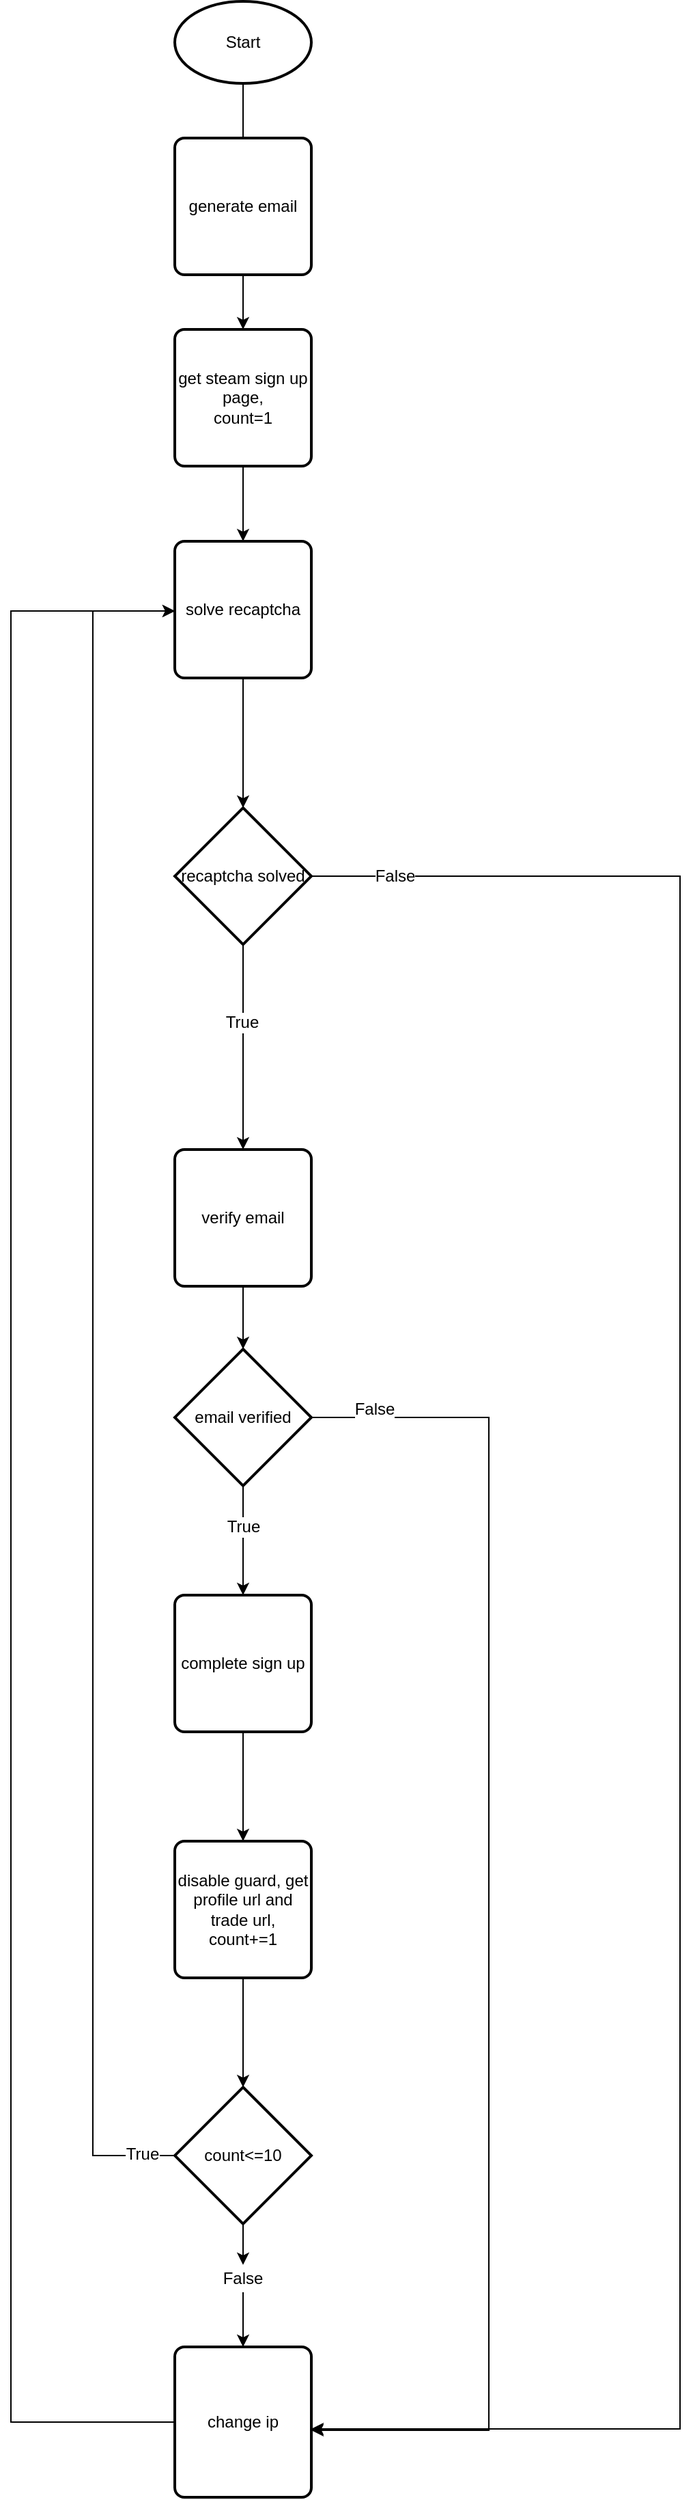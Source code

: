 <mxfile version="12.7.8" type="github"><diagram id="C5RBs43oDa-KdzZeNtuy" name="SAR"><mxGraphModel dx="609" dy="397" grid="1" gridSize="10" guides="1" tooltips="1" connect="1" arrows="1" fold="1" page="1" pageScale="1" pageWidth="827" pageHeight="1169" math="0" shadow="0"><root><mxCell id="WIyWlLk6GJQsqaUBKTNV-0"/><mxCell id="WIyWlLk6GJQsqaUBKTNV-1" parent="WIyWlLk6GJQsqaUBKTNV-0"/><mxCell id="Ap6FlmZWuWdjY7b08pMM-2" value="" style="edgeStyle=orthogonalEdgeStyle;rounded=0;orthogonalLoop=1;jettySize=auto;html=1;" edge="1" parent="WIyWlLk6GJQsqaUBKTNV-1" source="Ap6FlmZWuWdjY7b08pMM-0"><mxGeometry relative="1" as="geometry"><mxPoint x="400" y="254" as="targetPoint"/></mxGeometry></mxCell><mxCell id="Ap6FlmZWuWdjY7b08pMM-20" style="edgeStyle=orthogonalEdgeStyle;rounded=0;orthogonalLoop=1;jettySize=auto;html=1;exitX=0.5;exitY=1;exitDx=0;exitDy=0;exitPerimeter=0;" edge="1" parent="WIyWlLk6GJQsqaUBKTNV-1" source="Ap6FlmZWuWdjY7b08pMM-0"><mxGeometry relative="1" as="geometry"><mxPoint x="400" y="254" as="targetPoint"/></mxGeometry></mxCell><mxCell id="Ap6FlmZWuWdjY7b08pMM-0" value="Start" style="strokeWidth=2;html=1;shape=mxgraph.flowchart.start_1;whiteSpace=wrap;" vertex="1" parent="WIyWlLk6GJQsqaUBKTNV-1"><mxGeometry x="350" y="114" width="100" height="60" as="geometry"/></mxCell><mxCell id="Ap6FlmZWuWdjY7b08pMM-5" value="" style="edgeStyle=orthogonalEdgeStyle;rounded=0;orthogonalLoop=1;jettySize=auto;html=1;" edge="1" parent="WIyWlLk6GJQsqaUBKTNV-1" source="Ap6FlmZWuWdjY7b08pMM-3" target="Ap6FlmZWuWdjY7b08pMM-4"><mxGeometry relative="1" as="geometry"/></mxCell><mxCell id="Ap6FlmZWuWdjY7b08pMM-3" value="generate email" style="rounded=1;whiteSpace=wrap;html=1;absoluteArcSize=1;arcSize=14;strokeWidth=2;" vertex="1" parent="WIyWlLk6GJQsqaUBKTNV-1"><mxGeometry x="350" y="214" width="100" height="100" as="geometry"/></mxCell><mxCell id="Ap6FlmZWuWdjY7b08pMM-7" value="" style="edgeStyle=orthogonalEdgeStyle;rounded=0;orthogonalLoop=1;jettySize=auto;html=1;" edge="1" parent="WIyWlLk6GJQsqaUBKTNV-1" source="Ap6FlmZWuWdjY7b08pMM-4" target="Ap6FlmZWuWdjY7b08pMM-6"><mxGeometry relative="1" as="geometry"/></mxCell><mxCell id="Ap6FlmZWuWdjY7b08pMM-4" value="get steam sign up page,&lt;br&gt;count=1" style="rounded=1;whiteSpace=wrap;html=1;absoluteArcSize=1;arcSize=14;strokeWidth=2;" vertex="1" parent="WIyWlLk6GJQsqaUBKTNV-1"><mxGeometry x="350" y="354" width="100" height="100" as="geometry"/></mxCell><mxCell id="Ap6FlmZWuWdjY7b08pMM-33" style="edgeStyle=orthogonalEdgeStyle;rounded=0;orthogonalLoop=1;jettySize=auto;html=1;exitX=0.5;exitY=1;exitDx=0;exitDy=0;entryX=0.5;entryY=0;entryDx=0;entryDy=0;entryPerimeter=0;" edge="1" parent="WIyWlLk6GJQsqaUBKTNV-1" source="Ap6FlmZWuWdjY7b08pMM-6" target="Ap6FlmZWuWdjY7b08pMM-32"><mxGeometry relative="1" as="geometry"/></mxCell><mxCell id="Ap6FlmZWuWdjY7b08pMM-6" value="solve recaptcha" style="rounded=1;whiteSpace=wrap;html=1;absoluteArcSize=1;arcSize=14;strokeWidth=2;" vertex="1" parent="WIyWlLk6GJQsqaUBKTNV-1"><mxGeometry x="350" y="509" width="100" height="100" as="geometry"/></mxCell><mxCell id="Ap6FlmZWuWdjY7b08pMM-46" style="edgeStyle=orthogonalEdgeStyle;rounded=0;orthogonalLoop=1;jettySize=auto;html=1;exitX=0.5;exitY=1;exitDx=0;exitDy=0;" edge="1" parent="WIyWlLk6GJQsqaUBKTNV-1" source="Ap6FlmZWuWdjY7b08pMM-8" target="Ap6FlmZWuWdjY7b08pMM-45"><mxGeometry relative="1" as="geometry"/></mxCell><mxCell id="Ap6FlmZWuWdjY7b08pMM-8" value="verify email" style="rounded=1;whiteSpace=wrap;html=1;absoluteArcSize=1;arcSize=14;strokeWidth=2;" vertex="1" parent="WIyWlLk6GJQsqaUBKTNV-1"><mxGeometry x="350" y="954" width="100" height="100" as="geometry"/></mxCell><mxCell id="Ap6FlmZWuWdjY7b08pMM-13" value="" style="edgeStyle=orthogonalEdgeStyle;rounded=0;orthogonalLoop=1;jettySize=auto;html=1;" edge="1" parent="WIyWlLk6GJQsqaUBKTNV-1" source="Ap6FlmZWuWdjY7b08pMM-10" target="Ap6FlmZWuWdjY7b08pMM-12"><mxGeometry relative="1" as="geometry"/></mxCell><mxCell id="Ap6FlmZWuWdjY7b08pMM-10" value="complete sign up" style="rounded=1;whiteSpace=wrap;html=1;absoluteArcSize=1;arcSize=14;strokeWidth=2;" vertex="1" parent="WIyWlLk6GJQsqaUBKTNV-1"><mxGeometry x="350" y="1280" width="100" height="100" as="geometry"/></mxCell><mxCell id="Ap6FlmZWuWdjY7b08pMM-22" style="edgeStyle=orthogonalEdgeStyle;rounded=0;orthogonalLoop=1;jettySize=auto;html=1;entryX=0.5;entryY=0;entryDx=0;entryDy=0;entryPerimeter=0;" edge="1" parent="WIyWlLk6GJQsqaUBKTNV-1" source="Ap6FlmZWuWdjY7b08pMM-12" target="Ap6FlmZWuWdjY7b08pMM-21"><mxGeometry relative="1" as="geometry"/></mxCell><mxCell id="Ap6FlmZWuWdjY7b08pMM-12" value="disable guard, get profile url and trade url,&lt;br&gt;count+=1" style="rounded=1;whiteSpace=wrap;html=1;absoluteArcSize=1;arcSize=14;strokeWidth=2;" vertex="1" parent="WIyWlLk6GJQsqaUBKTNV-1"><mxGeometry x="350" y="1460" width="100" height="100" as="geometry"/></mxCell><mxCell id="Ap6FlmZWuWdjY7b08pMM-26" style="edgeStyle=orthogonalEdgeStyle;rounded=0;orthogonalLoop=1;jettySize=auto;html=1;" edge="1" parent="WIyWlLk6GJQsqaUBKTNV-1" source="Ap6FlmZWuWdjY7b08pMM-21" target="Ap6FlmZWuWdjY7b08pMM-27"><mxGeometry relative="1" as="geometry"><mxPoint x="400" y="1840" as="targetPoint"/></mxGeometry></mxCell><mxCell id="Ap6FlmZWuWdjY7b08pMM-21" value="count&amp;lt;=10" style="strokeWidth=2;html=1;shape=mxgraph.flowchart.decision;whiteSpace=wrap;" vertex="1" parent="WIyWlLk6GJQsqaUBKTNV-1"><mxGeometry x="350" y="1640" width="100" height="100" as="geometry"/></mxCell><mxCell id="Ap6FlmZWuWdjY7b08pMM-25" style="edgeStyle=orthogonalEdgeStyle;rounded=0;orthogonalLoop=1;jettySize=auto;html=1;exitX=0;exitY=0.5;exitDx=0;exitDy=0;exitPerimeter=0;" edge="1" parent="WIyWlLk6GJQsqaUBKTNV-1" source="Ap6FlmZWuWdjY7b08pMM-21"><mxGeometry relative="1" as="geometry"><mxPoint x="300" y="1690" as="sourcePoint"/><mxPoint x="350" y="560" as="targetPoint"/><Array as="points"><mxPoint x="290" y="1690"/><mxPoint x="290" y="560"/><mxPoint x="350" y="560"/></Array></mxGeometry></mxCell><mxCell id="Ap6FlmZWuWdjY7b08pMM-42" value="True" style="text;html=1;align=center;verticalAlign=middle;resizable=0;points=[];labelBackgroundColor=#ffffff;" vertex="1" connectable="0" parent="Ap6FlmZWuWdjY7b08pMM-25"><mxGeometry x="-0.961" y="-1" relative="1" as="geometry"><mxPoint as="offset"/></mxGeometry></mxCell><mxCell id="Ap6FlmZWuWdjY7b08pMM-28" style="edgeStyle=orthogonalEdgeStyle;rounded=0;orthogonalLoop=1;jettySize=auto;html=1;" edge="1" parent="WIyWlLk6GJQsqaUBKTNV-1" source="Ap6FlmZWuWdjY7b08pMM-27"><mxGeometry relative="1" as="geometry"><mxPoint x="400" y="1830" as="targetPoint"/></mxGeometry></mxCell><mxCell id="Ap6FlmZWuWdjY7b08pMM-27" value="False" style="text;html=1;strokeColor=none;fillColor=none;align=center;verticalAlign=middle;whiteSpace=wrap;rounded=0;" vertex="1" parent="WIyWlLk6GJQsqaUBKTNV-1"><mxGeometry x="380" y="1770" width="40" height="20" as="geometry"/></mxCell><mxCell id="Ap6FlmZWuWdjY7b08pMM-30" style="edgeStyle=orthogonalEdgeStyle;rounded=0;orthogonalLoop=1;jettySize=auto;html=1;" edge="1" parent="WIyWlLk6GJQsqaUBKTNV-1" source="Ap6FlmZWuWdjY7b08pMM-29"><mxGeometry relative="1" as="geometry"><mxPoint x="350" y="560" as="targetPoint"/><Array as="points"><mxPoint x="230" y="1885"/><mxPoint x="230" y="560"/><mxPoint x="350" y="560"/></Array></mxGeometry></mxCell><mxCell id="Ap6FlmZWuWdjY7b08pMM-29" value="change ip" style="rounded=1;whiteSpace=wrap;html=1;absoluteArcSize=1;arcSize=14;strokeWidth=2;" vertex="1" parent="WIyWlLk6GJQsqaUBKTNV-1"><mxGeometry x="350" y="1830" width="100" height="110" as="geometry"/></mxCell><mxCell id="Ap6FlmZWuWdjY7b08pMM-34" style="edgeStyle=orthogonalEdgeStyle;rounded=0;orthogonalLoop=1;jettySize=auto;html=1;entryX=0.5;entryY=0;entryDx=0;entryDy=0;" edge="1" parent="WIyWlLk6GJQsqaUBKTNV-1" source="Ap6FlmZWuWdjY7b08pMM-32" target="Ap6FlmZWuWdjY7b08pMM-8"><mxGeometry relative="1" as="geometry"/></mxCell><mxCell id="Ap6FlmZWuWdjY7b08pMM-43" value="True" style="text;html=1;align=center;verticalAlign=middle;resizable=0;points=[];labelBackgroundColor=#ffffff;" vertex="1" connectable="0" parent="Ap6FlmZWuWdjY7b08pMM-34"><mxGeometry x="-0.224" y="-1" relative="1" as="geometry"><mxPoint y="-1" as="offset"/></mxGeometry></mxCell><mxCell id="Ap6FlmZWuWdjY7b08pMM-39" style="edgeStyle=orthogonalEdgeStyle;rounded=0;orthogonalLoop=1;jettySize=auto;html=1;exitX=1;exitY=0.5;exitDx=0;exitDy=0;exitPerimeter=0;" edge="1" parent="WIyWlLk6GJQsqaUBKTNV-1" source="Ap6FlmZWuWdjY7b08pMM-32"><mxGeometry relative="1" as="geometry"><mxPoint x="450" y="940.0" as="sourcePoint"/><mxPoint x="450" y="1890" as="targetPoint"/><Array as="points"><mxPoint x="720" y="754"/><mxPoint x="720" y="1890"/><mxPoint x="450" y="1890"/></Array></mxGeometry></mxCell><mxCell id="Ap6FlmZWuWdjY7b08pMM-44" value="False" style="text;html=1;align=center;verticalAlign=middle;resizable=0;points=[];labelBackgroundColor=#ffffff;" vertex="1" connectable="0" parent="Ap6FlmZWuWdjY7b08pMM-39"><mxGeometry x="-0.891" y="1" relative="1" as="geometry"><mxPoint x="-30.59" y="1" as="offset"/></mxGeometry></mxCell><mxCell id="Ap6FlmZWuWdjY7b08pMM-32" value="recaptcha solved" style="strokeWidth=2;html=1;shape=mxgraph.flowchart.decision;whiteSpace=wrap;" vertex="1" parent="WIyWlLk6GJQsqaUBKTNV-1"><mxGeometry x="350" y="704" width="100" height="100" as="geometry"/></mxCell><mxCell id="Ap6FlmZWuWdjY7b08pMM-47" style="edgeStyle=orthogonalEdgeStyle;rounded=0;orthogonalLoop=1;jettySize=auto;html=1;exitX=0.5;exitY=1;exitDx=0;exitDy=0;exitPerimeter=0;entryX=0.5;entryY=0;entryDx=0;entryDy=0;" edge="1" parent="WIyWlLk6GJQsqaUBKTNV-1" source="Ap6FlmZWuWdjY7b08pMM-45" target="Ap6FlmZWuWdjY7b08pMM-10"><mxGeometry relative="1" as="geometry"/></mxCell><mxCell id="Ap6FlmZWuWdjY7b08pMM-48" value="True" style="text;html=1;align=center;verticalAlign=middle;resizable=0;points=[];labelBackgroundColor=#ffffff;" vertex="1" connectable="0" parent="Ap6FlmZWuWdjY7b08pMM-47"><mxGeometry x="-0.69" relative="1" as="geometry"><mxPoint y="17.62" as="offset"/></mxGeometry></mxCell><mxCell id="Ap6FlmZWuWdjY7b08pMM-50" style="edgeStyle=orthogonalEdgeStyle;rounded=0;orthogonalLoop=1;jettySize=auto;html=1;" edge="1" parent="WIyWlLk6GJQsqaUBKTNV-1" source="Ap6FlmZWuWdjY7b08pMM-45"><mxGeometry relative="1" as="geometry"><mxPoint x="450" y="1891" as="targetPoint"/><Array as="points"><mxPoint x="580" y="1150"/><mxPoint x="580" y="1891"/></Array></mxGeometry></mxCell><mxCell id="Ap6FlmZWuWdjY7b08pMM-51" value="False" style="text;html=1;align=center;verticalAlign=middle;resizable=0;points=[];labelBackgroundColor=#ffffff;" vertex="1" connectable="0" parent="Ap6FlmZWuWdjY7b08pMM-50"><mxGeometry x="-0.911" y="6" relative="1" as="geometry"><mxPoint x="1" as="offset"/></mxGeometry></mxCell><mxCell id="Ap6FlmZWuWdjY7b08pMM-45" value="email verified" style="strokeWidth=2;html=1;shape=mxgraph.flowchart.decision;whiteSpace=wrap;" vertex="1" parent="WIyWlLk6GJQsqaUBKTNV-1"><mxGeometry x="350" y="1100" width="100" height="100" as="geometry"/></mxCell></root></mxGraphModel></diagram></mxfile>